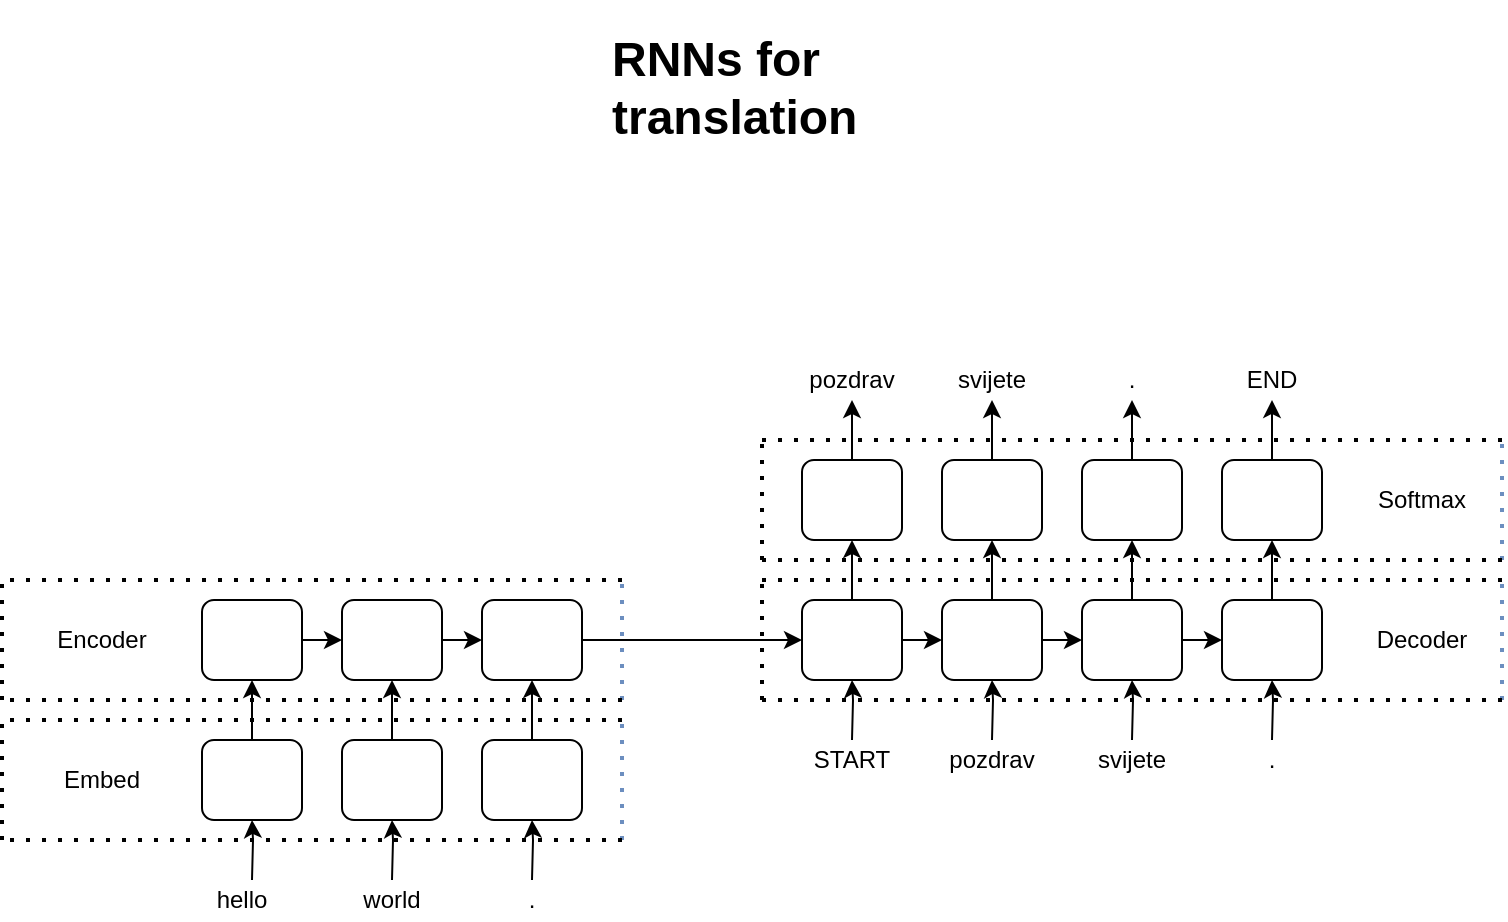<mxfile version="14.8.0" type="github">
  <diagram id="6FSRVtxVRcEEBNHckEEs" name="Page-1">
    <mxGraphModel dx="1186" dy="723" grid="1" gridSize="10" guides="1" tooltips="1" connect="1" arrows="1" fold="1" page="1" pageScale="1" pageWidth="1100" pageHeight="850" background="none" math="0" shadow="0">
      <root>
        <mxCell id="0" />
        <mxCell id="1" parent="0" />
        <mxCell id="2F-gl6-apiIcSs8wgxTY-1" value="" style="rounded=1;whiteSpace=wrap;html=1;" parent="1" vertex="1">
          <mxGeometry x="110" y="360" width="50" height="40" as="geometry" />
        </mxCell>
        <mxCell id="2F-gl6-apiIcSs8wgxTY-10" value="" style="edgeStyle=orthogonalEdgeStyle;rounded=0;orthogonalLoop=1;jettySize=auto;html=1;exitX=0.5;exitY=0;exitDx=0;exitDy=0;" parent="1" source="2F-gl6-apiIcSs8wgxTY-25" target="2F-gl6-apiIcSs8wgxTY-1" edge="1">
          <mxGeometry relative="1" as="geometry">
            <mxPoint x="150" y="430" as="sourcePoint" />
          </mxGeometry>
        </mxCell>
        <mxCell id="2F-gl6-apiIcSs8wgxTY-7" value="" style="endArrow=none;dashed=1;html=1;dashPattern=1 3;strokeWidth=2;fillColor=#dae8fc;strokeColor=#6c8ebf;" parent="1" edge="1">
          <mxGeometry width="50" height="50" relative="1" as="geometry">
            <mxPoint x="320" y="410" as="sourcePoint" />
            <mxPoint x="320" y="350" as="targetPoint" />
          </mxGeometry>
        </mxCell>
        <mxCell id="2F-gl6-apiIcSs8wgxTY-8" value="" style="endArrow=none;dashed=1;html=1;dashPattern=1 3;strokeWidth=2;" parent="1" edge="1">
          <mxGeometry width="50" height="50" relative="1" as="geometry">
            <mxPoint x="320" y="350" as="sourcePoint" />
            <mxPoint x="10" y="350" as="targetPoint" />
            <Array as="points">
              <mxPoint x="240" y="350" />
            </Array>
          </mxGeometry>
        </mxCell>
        <mxCell id="2F-gl6-apiIcSs8wgxTY-14" value="" style="endArrow=none;dashed=1;html=1;dashPattern=1 3;strokeWidth=2;" parent="1" edge="1">
          <mxGeometry width="50" height="50" relative="1" as="geometry">
            <mxPoint x="320" y="410" as="sourcePoint" />
            <mxPoint x="10" y="410" as="targetPoint" />
          </mxGeometry>
        </mxCell>
        <mxCell id="2F-gl6-apiIcSs8wgxTY-15" value="" style="endArrow=none;dashed=1;html=1;dashPattern=1 3;strokeWidth=2;" parent="1" edge="1">
          <mxGeometry width="50" height="50" relative="1" as="geometry">
            <mxPoint x="10" y="410" as="sourcePoint" />
            <mxPoint x="10" y="350" as="targetPoint" />
            <Array as="points">
              <mxPoint x="10" y="380" />
            </Array>
          </mxGeometry>
        </mxCell>
        <mxCell id="2F-gl6-apiIcSs8wgxTY-24" value="Encoder" style="text;html=1;strokeColor=none;fillColor=none;align=center;verticalAlign=middle;whiteSpace=wrap;rounded=0;" parent="1" vertex="1">
          <mxGeometry x="20" y="370" width="80" height="20" as="geometry" />
        </mxCell>
        <mxCell id="2F-gl6-apiIcSs8wgxTY-25" value="" style="rounded=1;whiteSpace=wrap;html=1;" parent="1" vertex="1">
          <mxGeometry x="110" y="430" width="50" height="40" as="geometry" />
        </mxCell>
        <mxCell id="2F-gl6-apiIcSs8wgxTY-28" value="" style="edgeStyle=orthogonalEdgeStyle;rounded=0;orthogonalLoop=1;jettySize=auto;html=1;" parent="1" target="2F-gl6-apiIcSs8wgxTY-25" edge="1">
          <mxGeometry relative="1" as="geometry">
            <mxPoint x="135" y="500" as="sourcePoint" />
          </mxGeometry>
        </mxCell>
        <mxCell id="2F-gl6-apiIcSs8wgxTY-31" value="" style="endArrow=none;dashed=1;html=1;dashPattern=1 3;strokeWidth=2;fillColor=#dae8fc;strokeColor=#6c8ebf;" parent="1" edge="1">
          <mxGeometry width="50" height="50" relative="1" as="geometry">
            <mxPoint x="320" y="480" as="sourcePoint" />
            <mxPoint x="320" y="420" as="targetPoint" />
          </mxGeometry>
        </mxCell>
        <mxCell id="2F-gl6-apiIcSs8wgxTY-32" value="" style="endArrow=none;dashed=1;html=1;dashPattern=1 3;strokeWidth=2;" parent="1" edge="1">
          <mxGeometry width="50" height="50" relative="1" as="geometry">
            <mxPoint x="320" y="420" as="sourcePoint" />
            <mxPoint x="10" y="420" as="targetPoint" />
            <Array as="points">
              <mxPoint x="240" y="420" />
            </Array>
          </mxGeometry>
        </mxCell>
        <mxCell id="2F-gl6-apiIcSs8wgxTY-33" value="" style="endArrow=none;dashed=1;html=1;dashPattern=1 3;strokeWidth=2;" parent="1" edge="1">
          <mxGeometry width="50" height="50" relative="1" as="geometry">
            <mxPoint x="320" y="480" as="sourcePoint" />
            <mxPoint x="10" y="480" as="targetPoint" />
          </mxGeometry>
        </mxCell>
        <mxCell id="2F-gl6-apiIcSs8wgxTY-34" value="" style="endArrow=none;dashed=1;html=1;dashPattern=1 3;strokeWidth=2;" parent="1" edge="1">
          <mxGeometry width="50" height="50" relative="1" as="geometry">
            <mxPoint x="10" y="480" as="sourcePoint" />
            <mxPoint x="10" y="420" as="targetPoint" />
            <Array as="points">
              <mxPoint x="10" y="450" />
            </Array>
          </mxGeometry>
        </mxCell>
        <mxCell id="2F-gl6-apiIcSs8wgxTY-35" value="Embed" style="text;html=1;strokeColor=none;fillColor=none;align=center;verticalAlign=middle;whiteSpace=wrap;rounded=0;" parent="1" vertex="1">
          <mxGeometry x="20" y="440" width="80" height="20" as="geometry" />
        </mxCell>
        <mxCell id="raFE9WvMCpzrq_xkpyY--26" value="" style="rounded=1;whiteSpace=wrap;html=1;" parent="1" vertex="1">
          <mxGeometry x="180" y="360" width="50" height="40" as="geometry" />
        </mxCell>
        <mxCell id="raFE9WvMCpzrq_xkpyY--27" value="" style="edgeStyle=orthogonalEdgeStyle;rounded=0;orthogonalLoop=1;jettySize=auto;html=1;exitX=0.5;exitY=0;exitDx=0;exitDy=0;" parent="1" source="raFE9WvMCpzrq_xkpyY--28" target="raFE9WvMCpzrq_xkpyY--26" edge="1">
          <mxGeometry relative="1" as="geometry">
            <mxPoint x="220" y="430" as="sourcePoint" />
          </mxGeometry>
        </mxCell>
        <mxCell id="raFE9WvMCpzrq_xkpyY--28" value="" style="rounded=1;whiteSpace=wrap;html=1;" parent="1" vertex="1">
          <mxGeometry x="180" y="430" width="50" height="40" as="geometry" />
        </mxCell>
        <mxCell id="raFE9WvMCpzrq_xkpyY--29" value="" style="edgeStyle=orthogonalEdgeStyle;rounded=0;orthogonalLoop=1;jettySize=auto;html=1;" parent="1" target="raFE9WvMCpzrq_xkpyY--28" edge="1">
          <mxGeometry relative="1" as="geometry">
            <mxPoint x="205" y="500" as="sourcePoint" />
          </mxGeometry>
        </mxCell>
        <mxCell id="raFE9WvMCpzrq_xkpyY--30" value="" style="rounded=1;whiteSpace=wrap;html=1;" parent="1" vertex="1">
          <mxGeometry x="250" y="360" width="50" height="40" as="geometry" />
        </mxCell>
        <mxCell id="raFE9WvMCpzrq_xkpyY--31" value="" style="edgeStyle=orthogonalEdgeStyle;rounded=0;orthogonalLoop=1;jettySize=auto;html=1;exitX=0.5;exitY=0;exitDx=0;exitDy=0;" parent="1" source="raFE9WvMCpzrq_xkpyY--32" target="raFE9WvMCpzrq_xkpyY--30" edge="1">
          <mxGeometry relative="1" as="geometry">
            <mxPoint x="290" y="430" as="sourcePoint" />
          </mxGeometry>
        </mxCell>
        <mxCell id="raFE9WvMCpzrq_xkpyY--32" value="" style="rounded=1;whiteSpace=wrap;html=1;" parent="1" vertex="1">
          <mxGeometry x="250" y="430" width="50" height="40" as="geometry" />
        </mxCell>
        <mxCell id="raFE9WvMCpzrq_xkpyY--33" value="" style="edgeStyle=orthogonalEdgeStyle;rounded=0;orthogonalLoop=1;jettySize=auto;html=1;" parent="1" target="raFE9WvMCpzrq_xkpyY--32" edge="1">
          <mxGeometry relative="1" as="geometry">
            <mxPoint x="275" y="500" as="sourcePoint" />
          </mxGeometry>
        </mxCell>
        <mxCell id="raFE9WvMCpzrq_xkpyY--34" value="" style="endArrow=classic;html=1;exitX=1;exitY=0.5;exitDx=0;exitDy=0;entryX=0;entryY=0.5;entryDx=0;entryDy=0;" parent="1" source="2F-gl6-apiIcSs8wgxTY-1" target="raFE9WvMCpzrq_xkpyY--26" edge="1">
          <mxGeometry width="50" height="50" relative="1" as="geometry">
            <mxPoint x="400" y="570" as="sourcePoint" />
            <mxPoint x="450" y="520" as="targetPoint" />
          </mxGeometry>
        </mxCell>
        <mxCell id="raFE9WvMCpzrq_xkpyY--36" value="" style="endArrow=classic;html=1;exitX=1;exitY=0.5;exitDx=0;exitDy=0;entryX=0;entryY=0.5;entryDx=0;entryDy=0;" parent="1" source="raFE9WvMCpzrq_xkpyY--26" target="raFE9WvMCpzrq_xkpyY--30" edge="1">
          <mxGeometry width="50" height="50" relative="1" as="geometry">
            <mxPoint x="400" y="570" as="sourcePoint" />
            <mxPoint x="450" y="520" as="targetPoint" />
          </mxGeometry>
        </mxCell>
        <mxCell id="raFE9WvMCpzrq_xkpyY--37" value="" style="rounded=1;whiteSpace=wrap;html=1;" parent="1" vertex="1">
          <mxGeometry x="410" y="290" width="50" height="40" as="geometry" />
        </mxCell>
        <mxCell id="raFE9WvMCpzrq_xkpyY--38" value="" style="edgeStyle=orthogonalEdgeStyle;rounded=0;orthogonalLoop=1;jettySize=auto;html=1;exitX=0.5;exitY=0;exitDx=0;exitDy=0;" parent="1" source="raFE9WvMCpzrq_xkpyY--44" target="raFE9WvMCpzrq_xkpyY--37" edge="1">
          <mxGeometry relative="1" as="geometry">
            <mxPoint x="450" y="360" as="sourcePoint" />
          </mxGeometry>
        </mxCell>
        <mxCell id="raFE9WvMCpzrq_xkpyY--39" value="" style="endArrow=none;dashed=1;html=1;dashPattern=1 3;strokeWidth=2;fillColor=#dae8fc;strokeColor=#6c8ebf;" parent="1" edge="1">
          <mxGeometry width="50" height="50" relative="1" as="geometry">
            <mxPoint x="760" y="340" as="sourcePoint" />
            <mxPoint x="760" y="280" as="targetPoint" />
          </mxGeometry>
        </mxCell>
        <mxCell id="raFE9WvMCpzrq_xkpyY--40" value="" style="endArrow=none;dashed=1;html=1;dashPattern=1 3;strokeWidth=2;" parent="1" edge="1">
          <mxGeometry width="50" height="50" relative="1" as="geometry">
            <mxPoint x="760" y="280" as="sourcePoint" />
            <mxPoint x="390" y="280" as="targetPoint" />
            <Array as="points">
              <mxPoint x="620" y="280" />
            </Array>
          </mxGeometry>
        </mxCell>
        <mxCell id="raFE9WvMCpzrq_xkpyY--41" value="" style="endArrow=none;dashed=1;html=1;dashPattern=1 3;strokeWidth=2;" parent="1" edge="1">
          <mxGeometry width="50" height="50" relative="1" as="geometry">
            <mxPoint x="760" y="340" as="sourcePoint" />
            <mxPoint x="390" y="340" as="targetPoint" />
          </mxGeometry>
        </mxCell>
        <mxCell id="raFE9WvMCpzrq_xkpyY--42" value="" style="endArrow=none;dashed=1;html=1;dashPattern=1 3;strokeWidth=2;" parent="1" edge="1">
          <mxGeometry width="50" height="50" relative="1" as="geometry">
            <mxPoint x="390" y="340" as="sourcePoint" />
            <mxPoint x="390" y="280" as="targetPoint" />
            <Array as="points">
              <mxPoint x="390" y="310" />
            </Array>
          </mxGeometry>
        </mxCell>
        <mxCell id="raFE9WvMCpzrq_xkpyY--44" value="" style="rounded=1;whiteSpace=wrap;html=1;" parent="1" vertex="1">
          <mxGeometry x="410" y="360" width="50" height="40" as="geometry" />
        </mxCell>
        <mxCell id="raFE9WvMCpzrq_xkpyY--45" value="" style="edgeStyle=orthogonalEdgeStyle;rounded=0;orthogonalLoop=1;jettySize=auto;html=1;" parent="1" target="raFE9WvMCpzrq_xkpyY--44" edge="1">
          <mxGeometry relative="1" as="geometry">
            <mxPoint x="435" y="430" as="sourcePoint" />
          </mxGeometry>
        </mxCell>
        <mxCell id="raFE9WvMCpzrq_xkpyY--46" value="" style="endArrow=none;dashed=1;html=1;dashPattern=1 3;strokeWidth=2;fillColor=#dae8fc;strokeColor=#6c8ebf;" parent="1" edge="1">
          <mxGeometry width="50" height="50" relative="1" as="geometry">
            <mxPoint x="760" y="410" as="sourcePoint" />
            <mxPoint x="760" y="350" as="targetPoint" />
          </mxGeometry>
        </mxCell>
        <mxCell id="raFE9WvMCpzrq_xkpyY--47" value="" style="endArrow=none;dashed=1;html=1;dashPattern=1 3;strokeWidth=2;" parent="1" edge="1">
          <mxGeometry width="50" height="50" relative="1" as="geometry">
            <mxPoint x="760" y="350" as="sourcePoint" />
            <mxPoint x="390" y="350" as="targetPoint" />
            <Array as="points">
              <mxPoint x="620" y="350" />
            </Array>
          </mxGeometry>
        </mxCell>
        <mxCell id="raFE9WvMCpzrq_xkpyY--48" value="" style="endArrow=none;dashed=1;html=1;dashPattern=1 3;strokeWidth=2;" parent="1" edge="1">
          <mxGeometry width="50" height="50" relative="1" as="geometry">
            <mxPoint x="760" y="410" as="sourcePoint" />
            <mxPoint x="390" y="410" as="targetPoint" />
          </mxGeometry>
        </mxCell>
        <mxCell id="raFE9WvMCpzrq_xkpyY--49" value="" style="endArrow=none;dashed=1;html=1;dashPattern=1 3;strokeWidth=2;" parent="1" edge="1">
          <mxGeometry width="50" height="50" relative="1" as="geometry">
            <mxPoint x="390" y="410" as="sourcePoint" />
            <mxPoint x="390" y="350" as="targetPoint" />
            <Array as="points">
              <mxPoint x="390" y="380" />
            </Array>
          </mxGeometry>
        </mxCell>
        <mxCell id="raFE9WvMCpzrq_xkpyY--51" value="" style="rounded=1;whiteSpace=wrap;html=1;" parent="1" vertex="1">
          <mxGeometry x="480" y="290" width="50" height="40" as="geometry" />
        </mxCell>
        <mxCell id="raFE9WvMCpzrq_xkpyY--52" value="" style="edgeStyle=orthogonalEdgeStyle;rounded=0;orthogonalLoop=1;jettySize=auto;html=1;exitX=0.5;exitY=0;exitDx=0;exitDy=0;" parent="1" source="raFE9WvMCpzrq_xkpyY--53" target="raFE9WvMCpzrq_xkpyY--51" edge="1">
          <mxGeometry relative="1" as="geometry">
            <mxPoint x="520" y="360" as="sourcePoint" />
          </mxGeometry>
        </mxCell>
        <mxCell id="raFE9WvMCpzrq_xkpyY--53" value="" style="rounded=1;whiteSpace=wrap;html=1;" parent="1" vertex="1">
          <mxGeometry x="480" y="360" width="50" height="40" as="geometry" />
        </mxCell>
        <mxCell id="raFE9WvMCpzrq_xkpyY--54" value="" style="edgeStyle=orthogonalEdgeStyle;rounded=0;orthogonalLoop=1;jettySize=auto;html=1;" parent="1" target="raFE9WvMCpzrq_xkpyY--53" edge="1">
          <mxGeometry relative="1" as="geometry">
            <mxPoint x="505" y="430" as="sourcePoint" />
          </mxGeometry>
        </mxCell>
        <mxCell id="raFE9WvMCpzrq_xkpyY--55" value="" style="rounded=1;whiteSpace=wrap;html=1;" parent="1" vertex="1">
          <mxGeometry x="550" y="290" width="50" height="40" as="geometry" />
        </mxCell>
        <mxCell id="raFE9WvMCpzrq_xkpyY--56" value="" style="edgeStyle=orthogonalEdgeStyle;rounded=0;orthogonalLoop=1;jettySize=auto;html=1;exitX=0.5;exitY=0;exitDx=0;exitDy=0;" parent="1" source="raFE9WvMCpzrq_xkpyY--57" target="raFE9WvMCpzrq_xkpyY--55" edge="1">
          <mxGeometry relative="1" as="geometry">
            <mxPoint x="590" y="360" as="sourcePoint" />
          </mxGeometry>
        </mxCell>
        <mxCell id="raFE9WvMCpzrq_xkpyY--57" value="" style="rounded=1;whiteSpace=wrap;html=1;" parent="1" vertex="1">
          <mxGeometry x="550" y="360" width="50" height="40" as="geometry" />
        </mxCell>
        <mxCell id="raFE9WvMCpzrq_xkpyY--58" value="" style="edgeStyle=orthogonalEdgeStyle;rounded=0;orthogonalLoop=1;jettySize=auto;html=1;" parent="1" target="raFE9WvMCpzrq_xkpyY--57" edge="1">
          <mxGeometry relative="1" as="geometry">
            <mxPoint x="575" y="430" as="sourcePoint" />
          </mxGeometry>
        </mxCell>
        <mxCell id="raFE9WvMCpzrq_xkpyY--62" value="" style="rounded=1;whiteSpace=wrap;html=1;" parent="1" vertex="1">
          <mxGeometry x="620" y="290" width="50" height="40" as="geometry" />
        </mxCell>
        <mxCell id="raFE9WvMCpzrq_xkpyY--63" value="" style="edgeStyle=orthogonalEdgeStyle;rounded=0;orthogonalLoop=1;jettySize=auto;html=1;exitX=0.5;exitY=0;exitDx=0;exitDy=0;" parent="1" source="raFE9WvMCpzrq_xkpyY--64" target="raFE9WvMCpzrq_xkpyY--62" edge="1">
          <mxGeometry relative="1" as="geometry">
            <mxPoint x="660" y="360" as="sourcePoint" />
          </mxGeometry>
        </mxCell>
        <mxCell id="raFE9WvMCpzrq_xkpyY--64" value="" style="rounded=1;whiteSpace=wrap;html=1;" parent="1" vertex="1">
          <mxGeometry x="620" y="360" width="50" height="40" as="geometry" />
        </mxCell>
        <mxCell id="raFE9WvMCpzrq_xkpyY--65" value="" style="edgeStyle=orthogonalEdgeStyle;rounded=0;orthogonalLoop=1;jettySize=auto;html=1;" parent="1" target="raFE9WvMCpzrq_xkpyY--64" edge="1">
          <mxGeometry relative="1" as="geometry">
            <mxPoint x="645" y="430" as="sourcePoint" />
          </mxGeometry>
        </mxCell>
        <mxCell id="raFE9WvMCpzrq_xkpyY--67" value="Decoder" style="text;html=1;strokeColor=none;fillColor=none;align=center;verticalAlign=middle;whiteSpace=wrap;rounded=0;" parent="1" vertex="1">
          <mxGeometry x="680" y="370" width="80" height="20" as="geometry" />
        </mxCell>
        <mxCell id="raFE9WvMCpzrq_xkpyY--68" value="" style="endArrow=classic;html=1;exitX=1;exitY=0.5;exitDx=0;exitDy=0;entryX=0;entryY=0.5;entryDx=0;entryDy=0;" parent="1" source="raFE9WvMCpzrq_xkpyY--30" target="raFE9WvMCpzrq_xkpyY--44" edge="1">
          <mxGeometry width="50" height="50" relative="1" as="geometry">
            <mxPoint x="400" y="570" as="sourcePoint" />
            <mxPoint x="450" y="520" as="targetPoint" />
          </mxGeometry>
        </mxCell>
        <mxCell id="raFE9WvMCpzrq_xkpyY--69" value="" style="endArrow=classic;html=1;exitX=1;exitY=0.5;exitDx=0;exitDy=0;entryX=0;entryY=0.5;entryDx=0;entryDy=0;" parent="1" source="raFE9WvMCpzrq_xkpyY--44" target="raFE9WvMCpzrq_xkpyY--53" edge="1">
          <mxGeometry width="50" height="50" relative="1" as="geometry">
            <mxPoint x="400" y="570" as="sourcePoint" />
            <mxPoint x="450" y="520" as="targetPoint" />
          </mxGeometry>
        </mxCell>
        <mxCell id="raFE9WvMCpzrq_xkpyY--70" value="" style="endArrow=classic;html=1;exitX=1;exitY=0.5;exitDx=0;exitDy=0;entryX=0;entryY=0.5;entryDx=0;entryDy=0;" parent="1" source="raFE9WvMCpzrq_xkpyY--53" target="raFE9WvMCpzrq_xkpyY--57" edge="1">
          <mxGeometry width="50" height="50" relative="1" as="geometry">
            <mxPoint x="400" y="570" as="sourcePoint" />
            <mxPoint x="450" y="520" as="targetPoint" />
          </mxGeometry>
        </mxCell>
        <mxCell id="raFE9WvMCpzrq_xkpyY--71" value="" style="endArrow=classic;html=1;entryX=0;entryY=0.5;entryDx=0;entryDy=0;exitX=1;exitY=0.5;exitDx=0;exitDy=0;" parent="1" source="raFE9WvMCpzrq_xkpyY--57" target="raFE9WvMCpzrq_xkpyY--64" edge="1">
          <mxGeometry width="50" height="50" relative="1" as="geometry">
            <mxPoint x="400" y="570" as="sourcePoint" />
            <mxPoint x="450" y="520" as="targetPoint" />
          </mxGeometry>
        </mxCell>
        <mxCell id="raFE9WvMCpzrq_xkpyY--72" value="" style="endArrow=classic;html=1;exitX=0.5;exitY=0;exitDx=0;exitDy=0;" parent="1" source="raFE9WvMCpzrq_xkpyY--37" edge="1">
          <mxGeometry width="50" height="50" relative="1" as="geometry">
            <mxPoint x="400" y="570" as="sourcePoint" />
            <mxPoint x="435" y="260" as="targetPoint" />
          </mxGeometry>
        </mxCell>
        <mxCell id="raFE9WvMCpzrq_xkpyY--73" value="Softmax" style="text;html=1;strokeColor=none;fillColor=none;align=center;verticalAlign=middle;whiteSpace=wrap;rounded=0;" parent="1" vertex="1">
          <mxGeometry x="680" y="300" width="80" height="20" as="geometry" />
        </mxCell>
        <mxCell id="raFE9WvMCpzrq_xkpyY--74" value="" style="endArrow=classic;html=1;exitX=0.5;exitY=0;exitDx=0;exitDy=0;" parent="1" source="raFE9WvMCpzrq_xkpyY--51" edge="1">
          <mxGeometry width="50" height="50" relative="1" as="geometry">
            <mxPoint x="400" y="570" as="sourcePoint" />
            <mxPoint x="505" y="260" as="targetPoint" />
          </mxGeometry>
        </mxCell>
        <mxCell id="raFE9WvMCpzrq_xkpyY--75" value="" style="endArrow=classic;html=1;exitX=0.5;exitY=0;exitDx=0;exitDy=0;" parent="1" source="raFE9WvMCpzrq_xkpyY--55" edge="1">
          <mxGeometry width="50" height="50" relative="1" as="geometry">
            <mxPoint x="400" y="570" as="sourcePoint" />
            <mxPoint x="575" y="260" as="targetPoint" />
          </mxGeometry>
        </mxCell>
        <mxCell id="raFE9WvMCpzrq_xkpyY--76" value="" style="endArrow=classic;html=1;exitX=0.5;exitY=0;exitDx=0;exitDy=0;" parent="1" source="raFE9WvMCpzrq_xkpyY--62" edge="1">
          <mxGeometry width="50" height="50" relative="1" as="geometry">
            <mxPoint x="400" y="570" as="sourcePoint" />
            <mxPoint x="645" y="260" as="targetPoint" />
          </mxGeometry>
        </mxCell>
        <mxCell id="grCR3YSzsjZ9s8liv35b-1" value="hello" style="text;html=1;strokeColor=none;fillColor=none;align=center;verticalAlign=middle;whiteSpace=wrap;rounded=0;" vertex="1" parent="1">
          <mxGeometry x="110" y="500" width="40" height="20" as="geometry" />
        </mxCell>
        <mxCell id="grCR3YSzsjZ9s8liv35b-2" value="world" style="text;html=1;strokeColor=none;fillColor=none;align=center;verticalAlign=middle;whiteSpace=wrap;rounded=0;" vertex="1" parent="1">
          <mxGeometry x="185" y="500" width="40" height="20" as="geometry" />
        </mxCell>
        <mxCell id="grCR3YSzsjZ9s8liv35b-3" value="." style="text;html=1;strokeColor=none;fillColor=none;align=center;verticalAlign=middle;whiteSpace=wrap;rounded=0;" vertex="1" parent="1">
          <mxGeometry x="255" y="500" width="40" height="20" as="geometry" />
        </mxCell>
        <mxCell id="grCR3YSzsjZ9s8liv35b-4" value="START" style="text;html=1;strokeColor=none;fillColor=none;align=center;verticalAlign=middle;whiteSpace=wrap;rounded=0;" vertex="1" parent="1">
          <mxGeometry x="415" y="430" width="40" height="20" as="geometry" />
        </mxCell>
        <mxCell id="grCR3YSzsjZ9s8liv35b-6" value="pozdrav" style="text;html=1;strokeColor=none;fillColor=none;align=center;verticalAlign=middle;whiteSpace=wrap;rounded=0;" vertex="1" parent="1">
          <mxGeometry x="485" y="430" width="40" height="20" as="geometry" />
        </mxCell>
        <mxCell id="grCR3YSzsjZ9s8liv35b-7" value="svijete" style="text;html=1;strokeColor=none;fillColor=none;align=center;verticalAlign=middle;whiteSpace=wrap;rounded=0;" vertex="1" parent="1">
          <mxGeometry x="555" y="430" width="40" height="20" as="geometry" />
        </mxCell>
        <mxCell id="grCR3YSzsjZ9s8liv35b-8" value="." style="text;html=1;strokeColor=none;fillColor=none;align=center;verticalAlign=middle;whiteSpace=wrap;rounded=0;" vertex="1" parent="1">
          <mxGeometry x="625" y="430" width="40" height="20" as="geometry" />
        </mxCell>
        <mxCell id="grCR3YSzsjZ9s8liv35b-9" value="pozdrav" style="text;html=1;strokeColor=none;fillColor=none;align=center;verticalAlign=middle;whiteSpace=wrap;rounded=0;" vertex="1" parent="1">
          <mxGeometry x="415" y="240" width="40" height="20" as="geometry" />
        </mxCell>
        <mxCell id="grCR3YSzsjZ9s8liv35b-10" value="svijete" style="text;html=1;strokeColor=none;fillColor=none;align=center;verticalAlign=middle;whiteSpace=wrap;rounded=0;" vertex="1" parent="1">
          <mxGeometry x="485" y="240" width="40" height="20" as="geometry" />
        </mxCell>
        <mxCell id="grCR3YSzsjZ9s8liv35b-11" value="." style="text;html=1;strokeColor=none;fillColor=none;align=center;verticalAlign=middle;whiteSpace=wrap;rounded=0;" vertex="1" parent="1">
          <mxGeometry x="555" y="240" width="40" height="20" as="geometry" />
        </mxCell>
        <mxCell id="grCR3YSzsjZ9s8liv35b-12" value="END" style="text;html=1;strokeColor=none;fillColor=none;align=center;verticalAlign=middle;whiteSpace=wrap;rounded=0;" vertex="1" parent="1">
          <mxGeometry x="625" y="240" width="40" height="20" as="geometry" />
        </mxCell>
        <mxCell id="grCR3YSzsjZ9s8liv35b-13" value="&lt;h1&gt;RNNs for translation&lt;/h1&gt;" style="text;html=1;strokeColor=none;fillColor=none;spacing=5;spacingTop=-20;whiteSpace=wrap;overflow=hidden;rounded=0;" vertex="1" parent="1">
          <mxGeometry x="310" y="70" width="190" height="120" as="geometry" />
        </mxCell>
      </root>
    </mxGraphModel>
  </diagram>
</mxfile>
